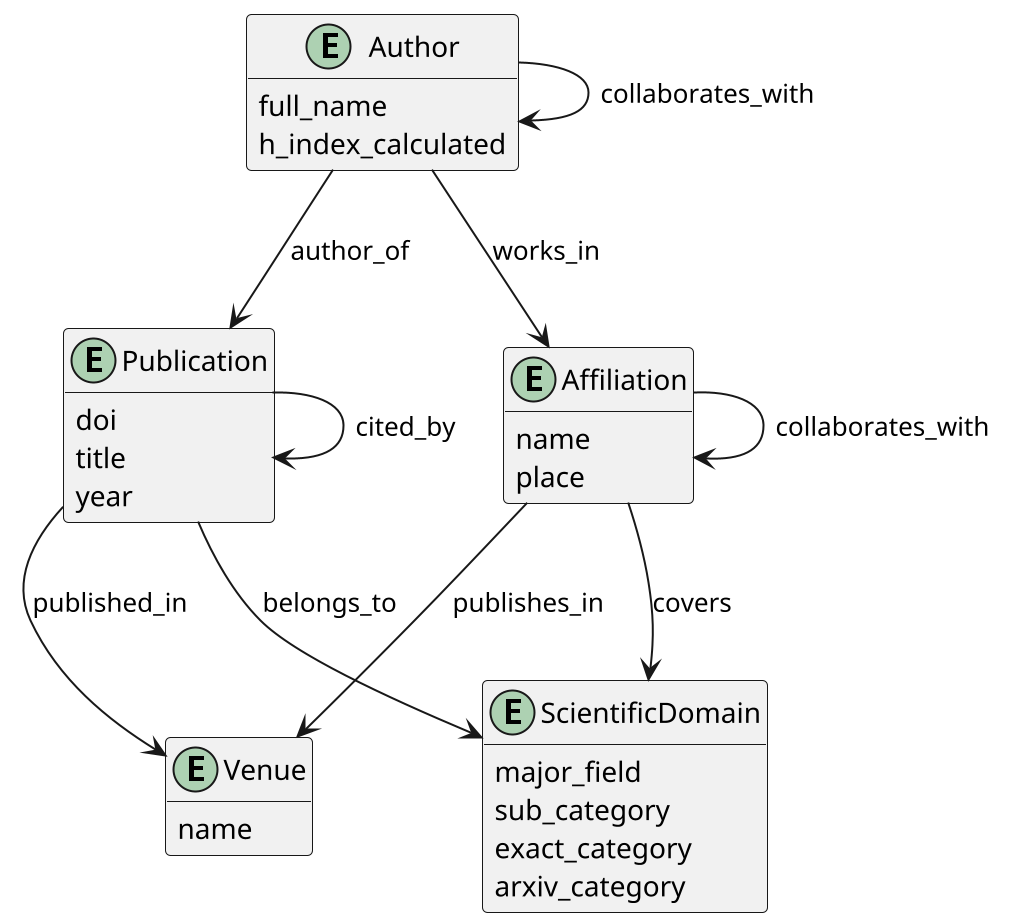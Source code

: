 @startuml GraphFinal

scale 2
hide methods

entity Publication {
    doi
    title
    year
}

entity Author {
    full_name
    h_index_calculated
}

entity Affiliation {
    name
    place
}

entity Venue {
    name
}

entity ScientificDomain {
    major_field
    sub_category
    exact_category
    arxiv_category
}

Author --> Publication : author_of
Author -> Author : collaborates_with
Author --> Affiliation : works_in
Publication --> Venue : published_in
Publication --> ScientificDomain : belongs_to
Affiliation --> ScientificDomain : covers
Publication --> Publication : cited_by
Affiliation --> Venue : publishes_in
Affiliation --> Affiliation : collaborates_with

@enduml